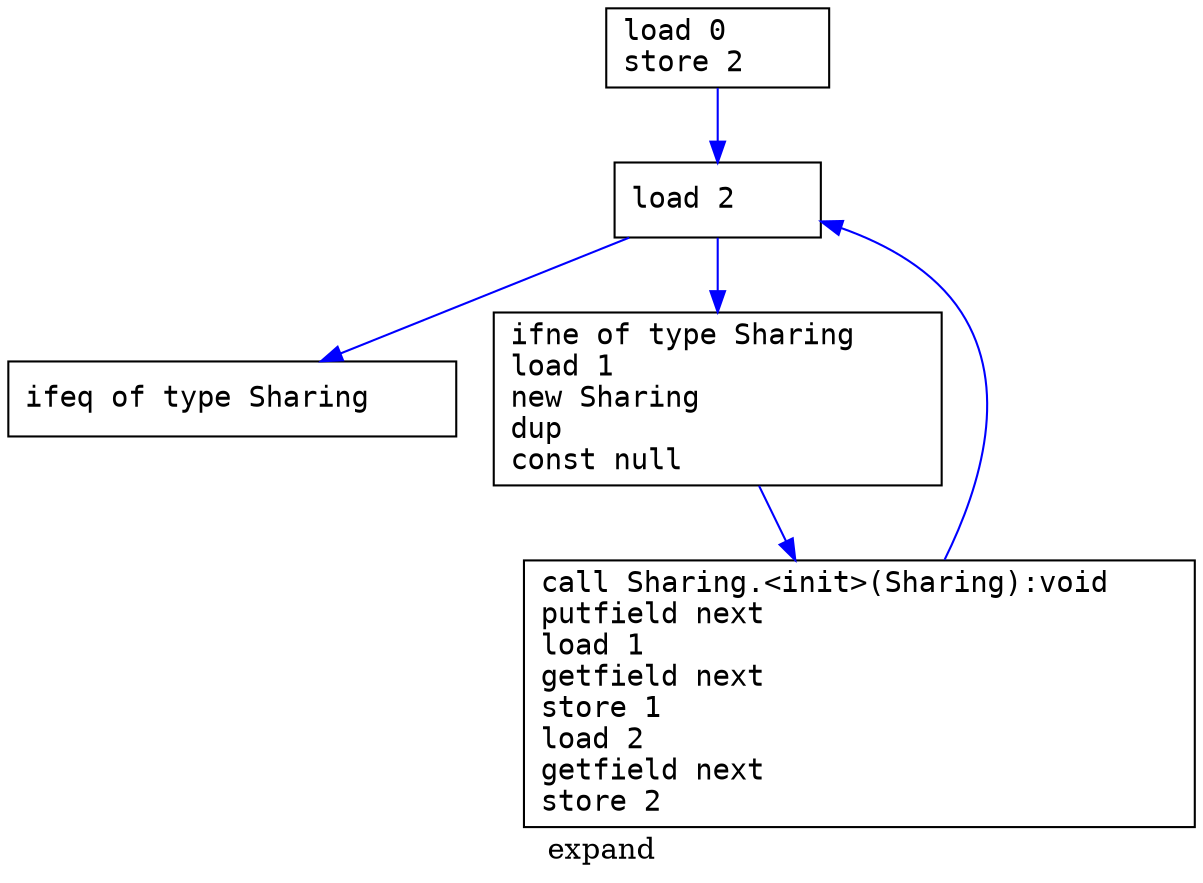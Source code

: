 digraph expand {
  label="expand";
  node [shape=box];
  node [shape=box fontname="monospace"];
  edge [color=blue];
  expand_block1 [label="load 0     \lstore 2    \l"];
  expand_block2 [label="load 2    \l"];
  expand_block3 [label="ifeq of type Sharing    \l"];
  expand_block4 [label="ifne of type Sharing    \lload 1                  \lnew Sharing             \ldup                     \lconst null              \l"];
  expand_block5 [label="call Sharing.<init>(Sharing):void    \lputfield next                        \lload 1                               \lgetfield next                        \lstore 1                              \lload 2                               \lgetfield next                        \lstore 2                              \l"];
  expand_block2 -> expand_block4;
  expand_block2 -> expand_block3;
  expand_block4 -> expand_block5;
  expand_block5 -> expand_block2;
  expand_block1 -> expand_block2;
}
